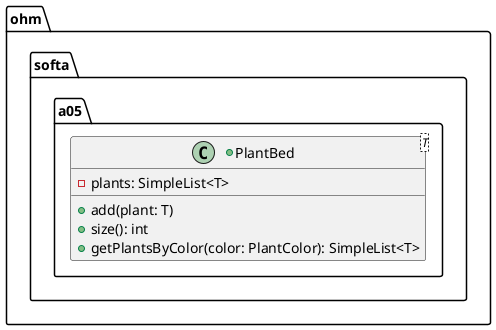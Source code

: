@startuml
package ohm.softa.a05 {

    +class PlantBed<T> {
        -plants: SimpleList<T>

        +add(plant: T)
        +size(): int
        +getPlantsByColor(color: PlantColor): SimpleList<T>
    }
}
@enduml
